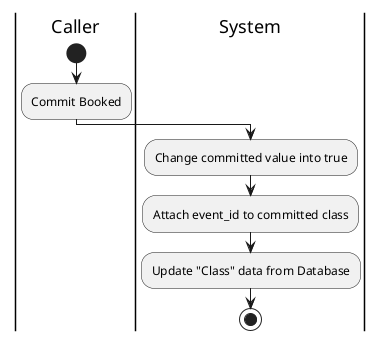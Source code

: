 @startuml CommitBooked

skinparam ConditionEndStyle hline
skinparam conditionStyle diamond
skinparam Monochrome true
skinparam Shadowing false

|Caller|
start
:Commit Booked;

|System|
:Change committed value into true;
:Attach event_id to committed class;
:Update "Class" data from Database;
stop

@enduml